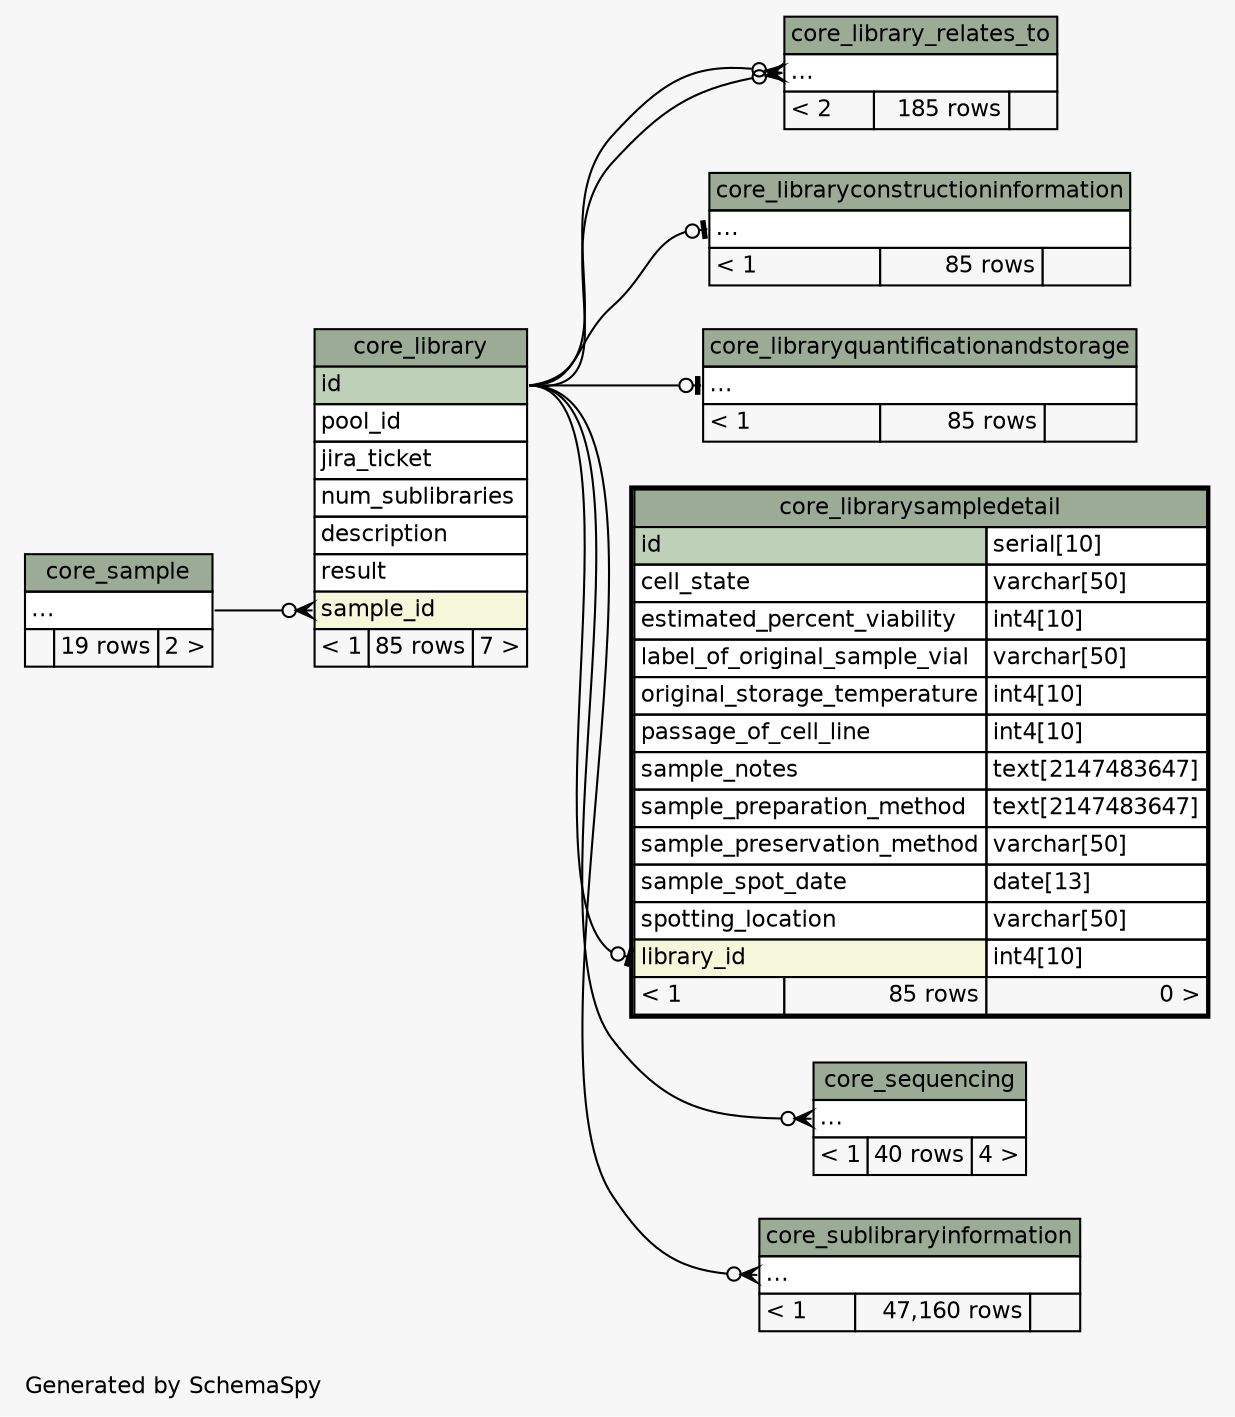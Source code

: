 // dot 2.36.0 on Mac OS X 10.9.5
// SchemaSpy rev 590
digraph "twoDegreesRelationshipsDiagram" {
  graph [
    rankdir="RL"
    bgcolor="#f7f7f7"
    label="\nGenerated by SchemaSpy"
    labeljust="l"
    nodesep="0.18"
    ranksep="0.46"
    fontname="Helvetica"
    fontsize="11"
  ];
  node [
    fontname="Helvetica"
    fontsize="11"
    shape="plaintext"
  ];
  edge [
    arrowsize="0.8"
  ];
  "core_library":"sample_id":w -> "core_sample":"elipses":e [arrowhead=none dir=back arrowtail=crowodot];
  "core_library_relates_to":"elipses":w -> "core_library":"id":e [arrowhead=none dir=back arrowtail=crowodot];
  "core_library_relates_to":"elipses":w -> "core_library":"id":e [arrowhead=none dir=back arrowtail=crowodot];
  "core_libraryconstructioninformation":"elipses":w -> "core_library":"id":e [arrowhead=none dir=back arrowtail=teeodot];
  "core_libraryquantificationandstorage":"elipses":w -> "core_library":"id":e [arrowhead=none dir=back arrowtail=teeodot];
  "core_librarysampledetail":"library_id":w -> "core_library":"id":e [arrowhead=none dir=back arrowtail=teeodot];
  "core_sequencing":"elipses":w -> "core_library":"id":e [arrowhead=none dir=back arrowtail=crowodot];
  "core_sublibraryinformation":"elipses":w -> "core_library":"id":e [arrowhead=none dir=back arrowtail=crowodot];
  "core_library" [
    label=<
    <TABLE BORDER="0" CELLBORDER="1" CELLSPACING="0" BGCOLOR="#ffffff">
      <TR><TD COLSPAN="3" BGCOLOR="#9bab96" ALIGN="CENTER">core_library</TD></TR>
      <TR><TD PORT="id" COLSPAN="3" BGCOLOR="#bed1b8" ALIGN="LEFT">id</TD></TR>
      <TR><TD PORT="pool_id" COLSPAN="3" ALIGN="LEFT">pool_id</TD></TR>
      <TR><TD PORT="jira_ticket" COLSPAN="3" ALIGN="LEFT">jira_ticket</TD></TR>
      <TR><TD PORT="num_sublibraries" COLSPAN="3" ALIGN="LEFT">num_sublibraries</TD></TR>
      <TR><TD PORT="description" COLSPAN="3" ALIGN="LEFT">description</TD></TR>
      <TR><TD PORT="result" COLSPAN="3" ALIGN="LEFT">result</TD></TR>
      <TR><TD PORT="sample_id" COLSPAN="3" BGCOLOR="#f4f7da" ALIGN="LEFT">sample_id</TD></TR>
      <TR><TD ALIGN="LEFT" BGCOLOR="#f7f7f7">&lt; 1</TD><TD ALIGN="RIGHT" BGCOLOR="#f7f7f7">85 rows</TD><TD ALIGN="RIGHT" BGCOLOR="#f7f7f7">7 &gt;</TD></TR>
    </TABLE>>
    URL="core_library.html"
    tooltip="core_library"
  ];
  "core_library_relates_to" [
    label=<
    <TABLE BORDER="0" CELLBORDER="1" CELLSPACING="0" BGCOLOR="#ffffff">
      <TR><TD COLSPAN="3" BGCOLOR="#9bab96" ALIGN="CENTER">core_library_relates_to</TD></TR>
      <TR><TD PORT="elipses" COLSPAN="3" ALIGN="LEFT">...</TD></TR>
      <TR><TD ALIGN="LEFT" BGCOLOR="#f7f7f7">&lt; 2</TD><TD ALIGN="RIGHT" BGCOLOR="#f7f7f7">185 rows</TD><TD ALIGN="RIGHT" BGCOLOR="#f7f7f7">  </TD></TR>
    </TABLE>>
    URL="core_library_relates_to.html"
    tooltip="core_library_relates_to"
  ];
  "core_libraryconstructioninformation" [
    label=<
    <TABLE BORDER="0" CELLBORDER="1" CELLSPACING="0" BGCOLOR="#ffffff">
      <TR><TD COLSPAN="3" BGCOLOR="#9bab96" ALIGN="CENTER">core_libraryconstructioninformation</TD></TR>
      <TR><TD PORT="elipses" COLSPAN="3" ALIGN="LEFT">...</TD></TR>
      <TR><TD ALIGN="LEFT" BGCOLOR="#f7f7f7">&lt; 1</TD><TD ALIGN="RIGHT" BGCOLOR="#f7f7f7">85 rows</TD><TD ALIGN="RIGHT" BGCOLOR="#f7f7f7">  </TD></TR>
    </TABLE>>
    URL="core_libraryconstructioninformation.html"
    tooltip="core_libraryconstructioninformation"
  ];
  "core_libraryquantificationandstorage" [
    label=<
    <TABLE BORDER="0" CELLBORDER="1" CELLSPACING="0" BGCOLOR="#ffffff">
      <TR><TD COLSPAN="3" BGCOLOR="#9bab96" ALIGN="CENTER">core_libraryquantificationandstorage</TD></TR>
      <TR><TD PORT="elipses" COLSPAN="3" ALIGN="LEFT">...</TD></TR>
      <TR><TD ALIGN="LEFT" BGCOLOR="#f7f7f7">&lt; 1</TD><TD ALIGN="RIGHT" BGCOLOR="#f7f7f7">85 rows</TD><TD ALIGN="RIGHT" BGCOLOR="#f7f7f7">  </TD></TR>
    </TABLE>>
    URL="core_libraryquantificationandstorage.html"
    tooltip="core_libraryquantificationandstorage"
  ];
  "core_librarysampledetail" [
    label=<
    <TABLE BORDER="2" CELLBORDER="1" CELLSPACING="0" BGCOLOR="#ffffff">
      <TR><TD COLSPAN="3" BGCOLOR="#9bab96" ALIGN="CENTER">core_librarysampledetail</TD></TR>
      <TR><TD PORT="id" COLSPAN="2" BGCOLOR="#bed1b8" ALIGN="LEFT">id</TD><TD PORT="id.type" ALIGN="LEFT">serial[10]</TD></TR>
      <TR><TD PORT="cell_state" COLSPAN="2" ALIGN="LEFT">cell_state</TD><TD PORT="cell_state.type" ALIGN="LEFT">varchar[50]</TD></TR>
      <TR><TD PORT="estimated_percent_viability" COLSPAN="2" ALIGN="LEFT">estimated_percent_viability</TD><TD PORT="estimated_percent_viability.type" ALIGN="LEFT">int4[10]</TD></TR>
      <TR><TD PORT="label_of_original_sample_vial" COLSPAN="2" ALIGN="LEFT">label_of_original_sample_vial</TD><TD PORT="label_of_original_sample_vial.type" ALIGN="LEFT">varchar[50]</TD></TR>
      <TR><TD PORT="original_storage_temperature" COLSPAN="2" ALIGN="LEFT">original_storage_temperature</TD><TD PORT="original_storage_temperature.type" ALIGN="LEFT">int4[10]</TD></TR>
      <TR><TD PORT="passage_of_cell_line" COLSPAN="2" ALIGN="LEFT">passage_of_cell_line</TD><TD PORT="passage_of_cell_line.type" ALIGN="LEFT">int4[10]</TD></TR>
      <TR><TD PORT="sample_notes" COLSPAN="2" ALIGN="LEFT">sample_notes</TD><TD PORT="sample_notes.type" ALIGN="LEFT">text[2147483647]</TD></TR>
      <TR><TD PORT="sample_preparation_method" COLSPAN="2" ALIGN="LEFT">sample_preparation_method</TD><TD PORT="sample_preparation_method.type" ALIGN="LEFT">text[2147483647]</TD></TR>
      <TR><TD PORT="sample_preservation_method" COLSPAN="2" ALIGN="LEFT">sample_preservation_method</TD><TD PORT="sample_preservation_method.type" ALIGN="LEFT">varchar[50]</TD></TR>
      <TR><TD PORT="sample_spot_date" COLSPAN="2" ALIGN="LEFT">sample_spot_date</TD><TD PORT="sample_spot_date.type" ALIGN="LEFT">date[13]</TD></TR>
      <TR><TD PORT="spotting_location" COLSPAN="2" ALIGN="LEFT">spotting_location</TD><TD PORT="spotting_location.type" ALIGN="LEFT">varchar[50]</TD></TR>
      <TR><TD PORT="library_id" COLSPAN="2" BGCOLOR="#f4f7da" ALIGN="LEFT">library_id</TD><TD PORT="library_id.type" ALIGN="LEFT">int4[10]</TD></TR>
      <TR><TD ALIGN="LEFT" BGCOLOR="#f7f7f7">&lt; 1</TD><TD ALIGN="RIGHT" BGCOLOR="#f7f7f7">85 rows</TD><TD ALIGN="RIGHT" BGCOLOR="#f7f7f7">0 &gt;</TD></TR>
    </TABLE>>
    URL="core_librarysampledetail.html"
    tooltip="core_librarysampledetail"
  ];
  "core_sample" [
    label=<
    <TABLE BORDER="0" CELLBORDER="1" CELLSPACING="0" BGCOLOR="#ffffff">
      <TR><TD COLSPAN="3" BGCOLOR="#9bab96" ALIGN="CENTER">core_sample</TD></TR>
      <TR><TD PORT="elipses" COLSPAN="3" ALIGN="LEFT">...</TD></TR>
      <TR><TD ALIGN="LEFT" BGCOLOR="#f7f7f7">  </TD><TD ALIGN="RIGHT" BGCOLOR="#f7f7f7">19 rows</TD><TD ALIGN="RIGHT" BGCOLOR="#f7f7f7">2 &gt;</TD></TR>
    </TABLE>>
    URL="core_sample.html"
    tooltip="core_sample"
  ];
  "core_sequencing" [
    label=<
    <TABLE BORDER="0" CELLBORDER="1" CELLSPACING="0" BGCOLOR="#ffffff">
      <TR><TD COLSPAN="3" BGCOLOR="#9bab96" ALIGN="CENTER">core_sequencing</TD></TR>
      <TR><TD PORT="elipses" COLSPAN="3" ALIGN="LEFT">...</TD></TR>
      <TR><TD ALIGN="LEFT" BGCOLOR="#f7f7f7">&lt; 1</TD><TD ALIGN="RIGHT" BGCOLOR="#f7f7f7">40 rows</TD><TD ALIGN="RIGHT" BGCOLOR="#f7f7f7">4 &gt;</TD></TR>
    </TABLE>>
    URL="core_sequencing.html"
    tooltip="core_sequencing"
  ];
  "core_sublibraryinformation" [
    label=<
    <TABLE BORDER="0" CELLBORDER="1" CELLSPACING="0" BGCOLOR="#ffffff">
      <TR><TD COLSPAN="3" BGCOLOR="#9bab96" ALIGN="CENTER">core_sublibraryinformation</TD></TR>
      <TR><TD PORT="elipses" COLSPAN="3" ALIGN="LEFT">...</TD></TR>
      <TR><TD ALIGN="LEFT" BGCOLOR="#f7f7f7">&lt; 1</TD><TD ALIGN="RIGHT" BGCOLOR="#f7f7f7">47,160 rows</TD><TD ALIGN="RIGHT" BGCOLOR="#f7f7f7">  </TD></TR>
    </TABLE>>
    URL="core_sublibraryinformation.html"
    tooltip="core_sublibraryinformation"
  ];
}
